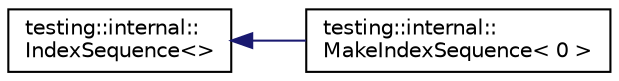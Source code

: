 digraph "类继承关系图"
{
 // LATEX_PDF_SIZE
  edge [fontname="Helvetica",fontsize="10",labelfontname="Helvetica",labelfontsize="10"];
  node [fontname="Helvetica",fontsize="10",shape=record];
  rankdir="LR";
  Node0 [label="testing::internal::\lIndexSequence\<\>",height=0.2,width=0.4,color="black", fillcolor="white", style="filled",URL="$structtesting_1_1internal_1_1IndexSequence.html",tooltip=" "];
  Node0 -> Node1 [dir="back",color="midnightblue",fontsize="10",style="solid",fontname="Helvetica"];
  Node1 [label="testing::internal::\lMakeIndexSequence\< 0 \>",height=0.2,width=0.4,color="black", fillcolor="white", style="filled",URL="$structtesting_1_1internal_1_1MakeIndexSequence_3_010_01_4.html",tooltip=" "];
}
